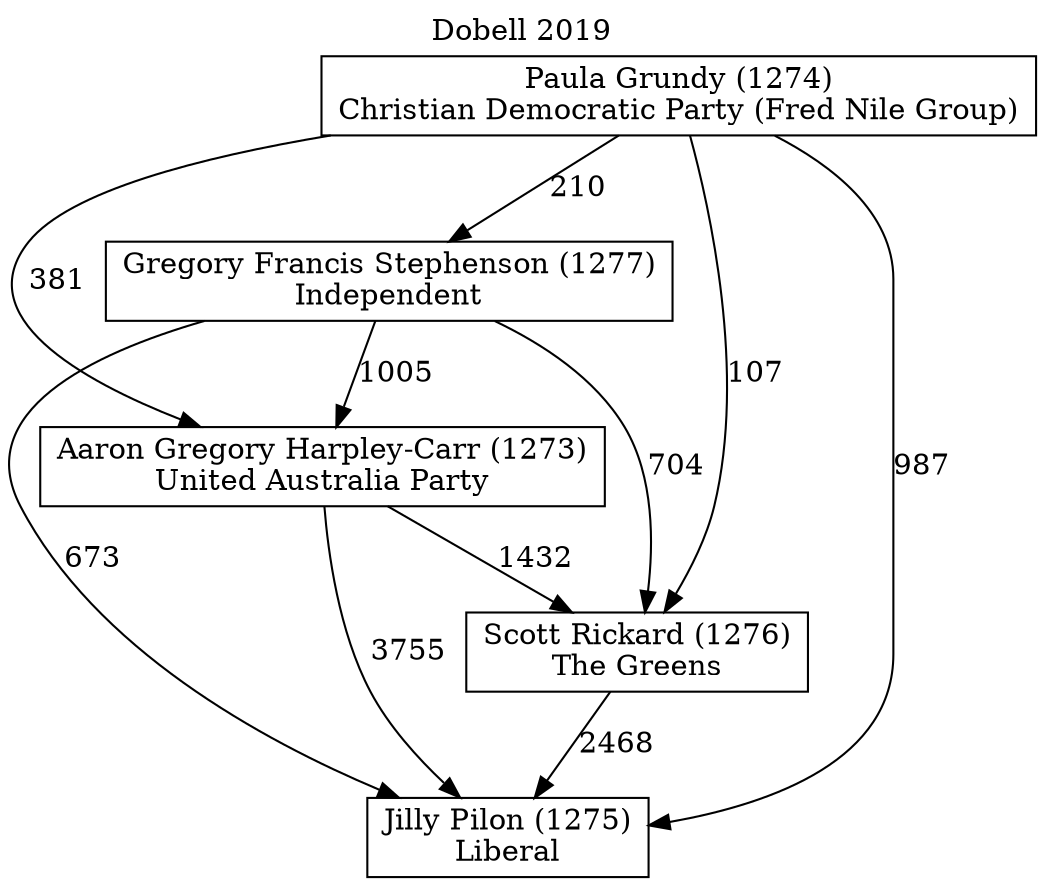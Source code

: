 // House preference flow
digraph "Jilly Pilon (1275)_Dobell_2019" {
	graph [label="Dobell 2019" labelloc=t mclimit=10]
	node [shape=box]
	"Jilly Pilon (1275)" [label="Jilly Pilon (1275)
Liberal"]
	"Scott Rickard (1276)" [label="Scott Rickard (1276)
The Greens"]
	"Aaron Gregory Harpley-Carr (1273)" [label="Aaron Gregory Harpley-Carr (1273)
United Australia Party"]
	"Gregory Francis Stephenson (1277)" [label="Gregory Francis Stephenson (1277)
Independent"]
	"Paula Grundy (1274)" [label="Paula Grundy (1274)
Christian Democratic Party (Fred Nile Group)"]
	"Scott Rickard (1276)" -> "Jilly Pilon (1275)" [label=2468]
	"Aaron Gregory Harpley-Carr (1273)" -> "Scott Rickard (1276)" [label=1432]
	"Gregory Francis Stephenson (1277)" -> "Aaron Gregory Harpley-Carr (1273)" [label=1005]
	"Paula Grundy (1274)" -> "Gregory Francis Stephenson (1277)" [label=210]
	"Aaron Gregory Harpley-Carr (1273)" -> "Jilly Pilon (1275)" [label=3755]
	"Gregory Francis Stephenson (1277)" -> "Jilly Pilon (1275)" [label=673]
	"Paula Grundy (1274)" -> "Jilly Pilon (1275)" [label=987]
	"Paula Grundy (1274)" -> "Aaron Gregory Harpley-Carr (1273)" [label=381]
	"Gregory Francis Stephenson (1277)" -> "Scott Rickard (1276)" [label=704]
	"Paula Grundy (1274)" -> "Scott Rickard (1276)" [label=107]
}
